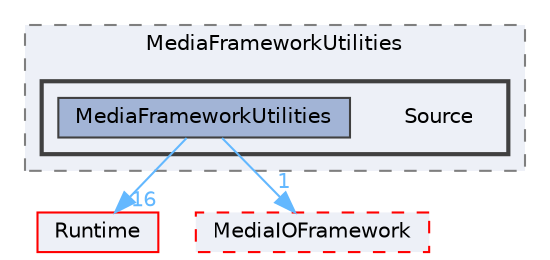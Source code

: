digraph "Source"
{
 // INTERACTIVE_SVG=YES
 // LATEX_PDF_SIZE
  bgcolor="transparent";
  edge [fontname=Helvetica,fontsize=10,labelfontname=Helvetica,labelfontsize=10];
  node [fontname=Helvetica,fontsize=10,shape=box,height=0.2,width=0.4];
  compound=true
  subgraph clusterdir_b137b5a0ae5a241ed62c895bcb14bc96 {
    graph [ bgcolor="#edf0f7", pencolor="grey50", label="MediaFrameworkUtilities", fontname=Helvetica,fontsize=10 style="filled,dashed", URL="dir_b137b5a0ae5a241ed62c895bcb14bc96.html",tooltip=""]
  subgraph clusterdir_efc599df7c05f0a22919286263d2d538 {
    graph [ bgcolor="#edf0f7", pencolor="grey25", label="", fontname=Helvetica,fontsize=10 style="filled,bold", URL="dir_efc599df7c05f0a22919286263d2d538.html",tooltip=""]
    dir_efc599df7c05f0a22919286263d2d538 [shape=plaintext, label="Source"];
  dir_6eb1c2bebe3fed0524c1b46684d087b9 [label="MediaFrameworkUtilities", fillcolor="#a2b4d6", color="grey25", style="filled", URL="dir_6eb1c2bebe3fed0524c1b46684d087b9.html",tooltip=""];
  }
  }
  dir_7536b172fbd480bfd146a1b1acd6856b [label="Runtime", fillcolor="#edf0f7", color="red", style="filled", URL="dir_7536b172fbd480bfd146a1b1acd6856b.html",tooltip=""];
  dir_7a1af25e7f68a5cdf9018ea3121afe17 [label="MediaIOFramework", fillcolor="#edf0f7", color="red", style="filled,dashed", URL="dir_7a1af25e7f68a5cdf9018ea3121afe17.html",tooltip=""];
  dir_6eb1c2bebe3fed0524c1b46684d087b9->dir_7a1af25e7f68a5cdf9018ea3121afe17 [headlabel="1", labeldistance=1.5 headhref="dir_000616_000619.html" href="dir_000616_000619.html" color="steelblue1" fontcolor="steelblue1"];
  dir_6eb1c2bebe3fed0524c1b46684d087b9->dir_7536b172fbd480bfd146a1b1acd6856b [headlabel="16", labeldistance=1.5 headhref="dir_000616_000984.html" href="dir_000616_000984.html" color="steelblue1" fontcolor="steelblue1"];
}
